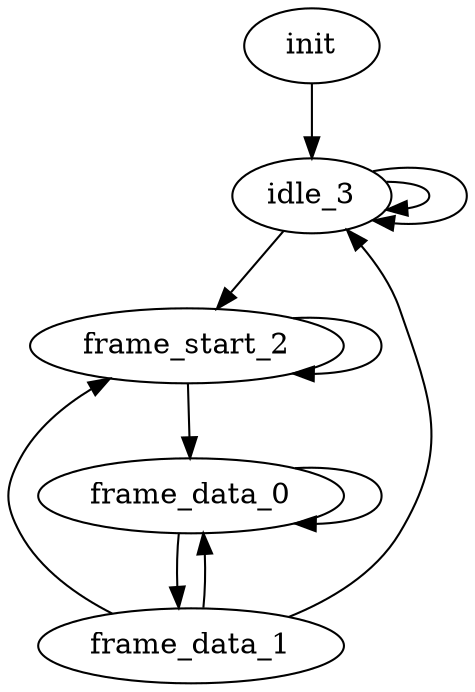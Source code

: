 digraph Example {  graph [rankdir=TD];  
-1->3;
-1[ label =" init "];
0->0;
0->1;
0[ label ="frame_data_0"];
1->0;
1->2;
1->3;
1[ label ="frame_data_1"];
2->0;
2->2;
2[ label ="frame_start_2"];
3->2;
3->3;
3->3;
3[ label ="idle_3"];
}
